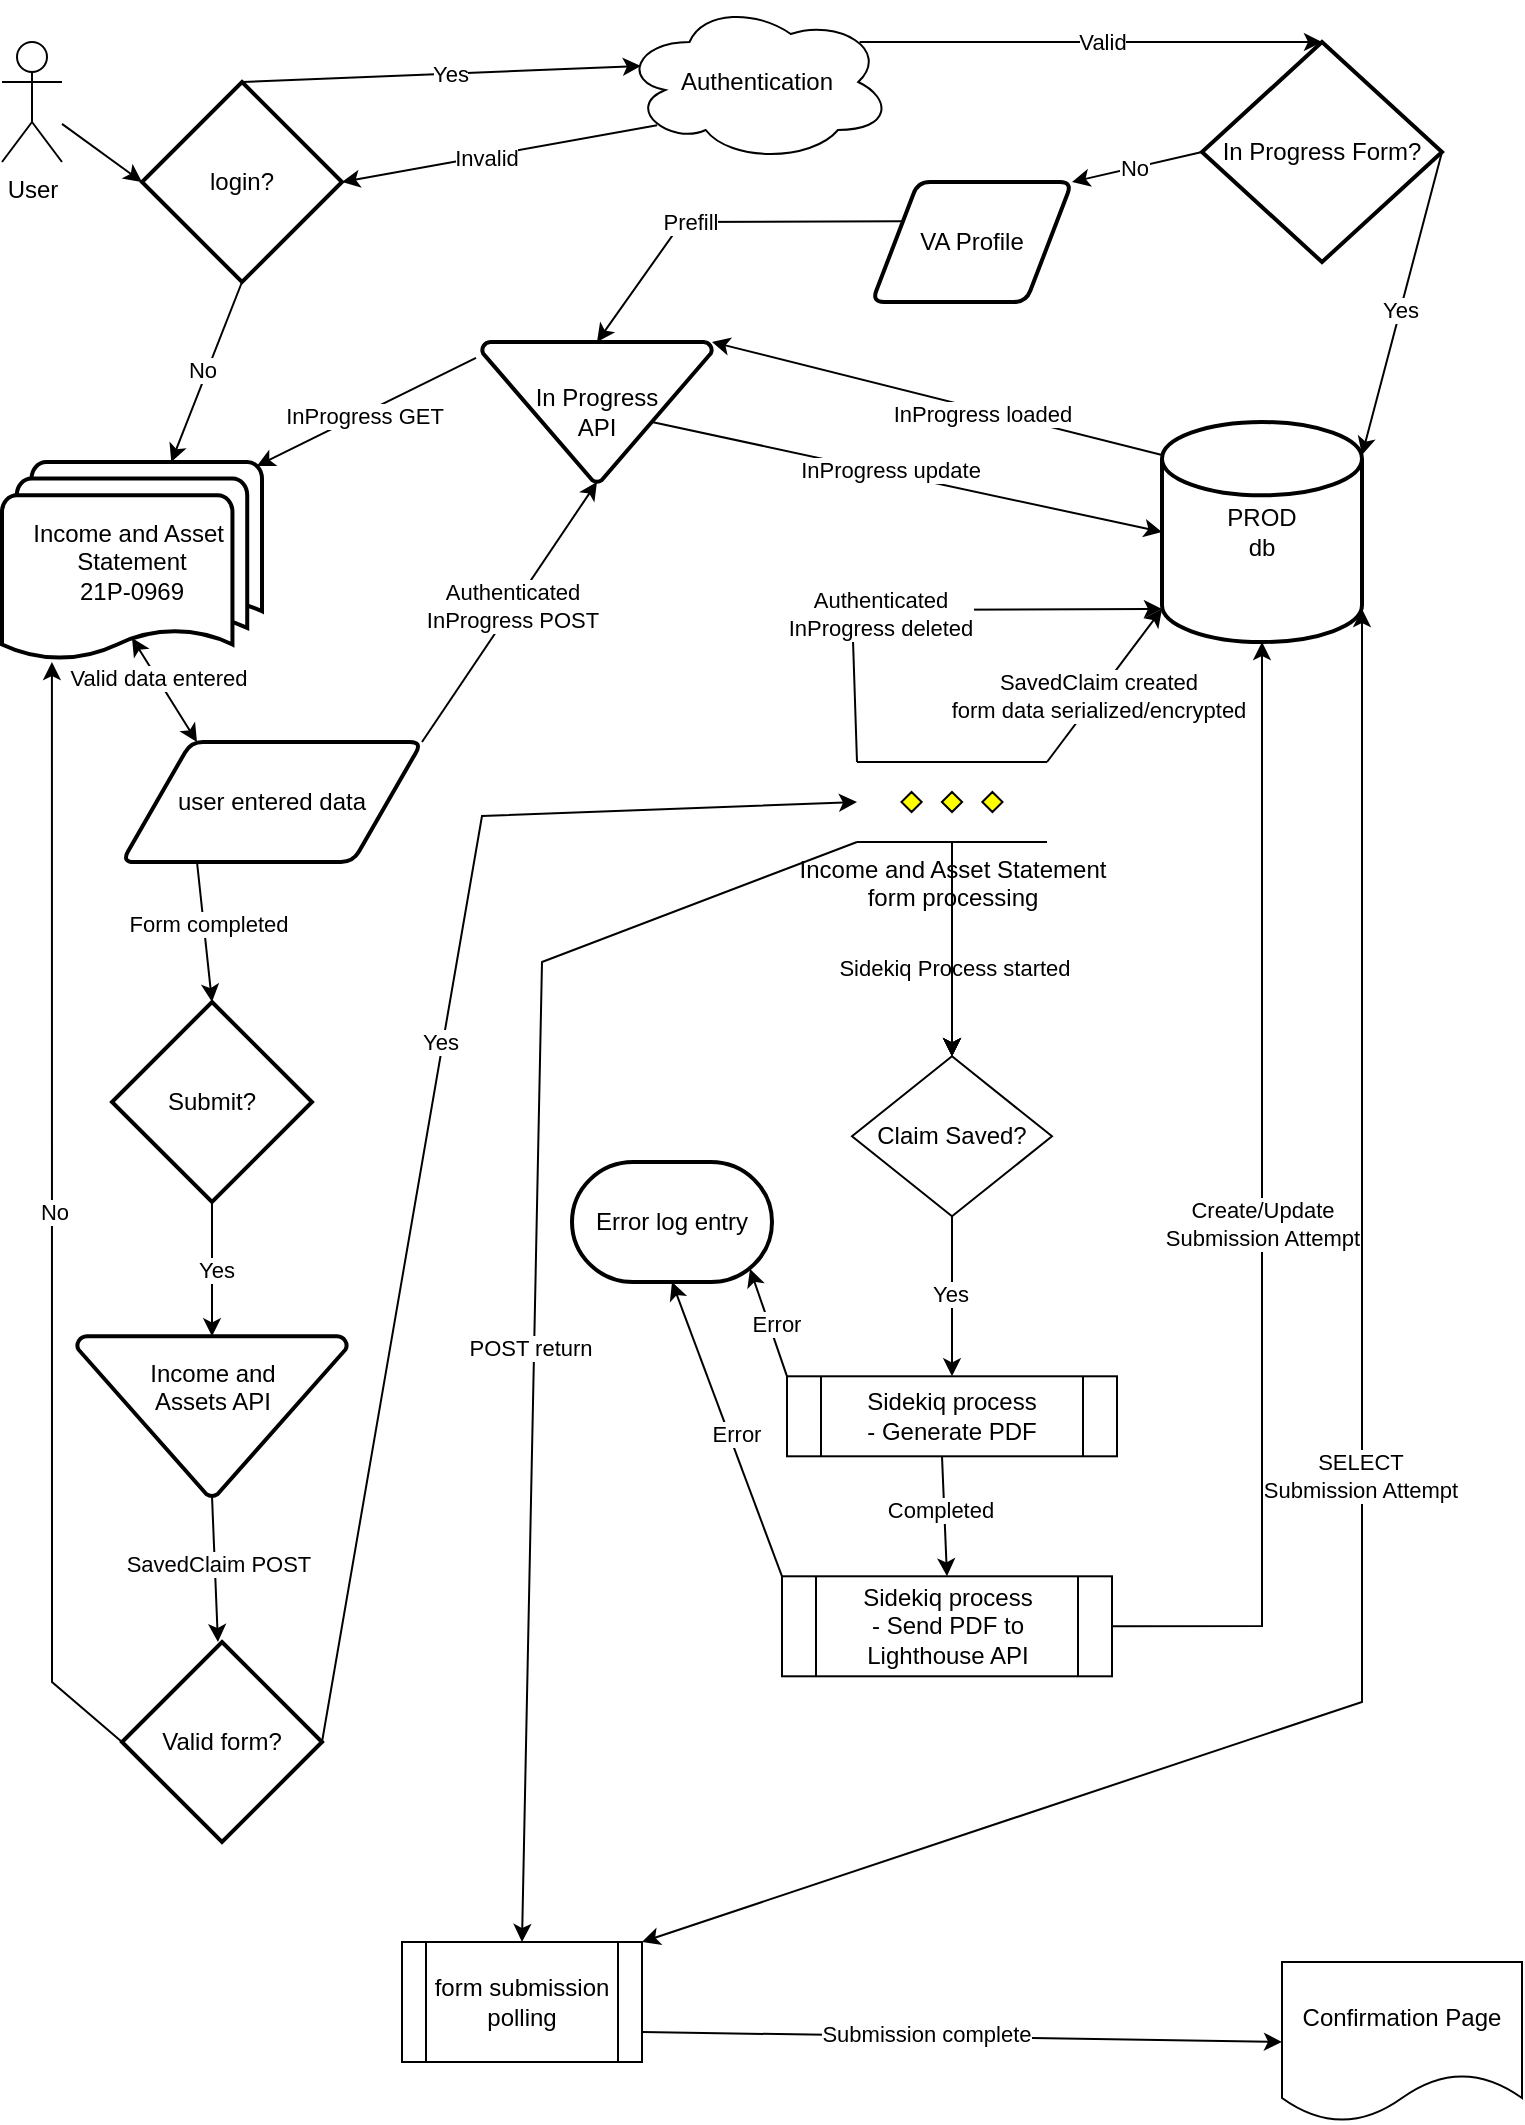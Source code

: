 <mxfile version="28.0.9">
  <diagram name="Page-1" id="PSw8_VhyB8MSAEIHlrKl">
    <mxGraphModel dx="1058" dy="1377" grid="1" gridSize="10" guides="1" tooltips="1" connect="1" arrows="1" fold="1" page="1" pageScale="1" pageWidth="850" pageHeight="1100" math="0" shadow="0">
      <root>
        <mxCell id="0" />
        <mxCell id="1" parent="0" />
        <mxCell id="0MJrxG6zpo3ziBz7e6kD-1" value="User" style="shape=umlActor;verticalLabelPosition=bottom;verticalAlign=top;html=1;outlineConnect=0;" parent="1" vertex="1">
          <mxGeometry x="40" y="30" width="30" height="60" as="geometry" />
        </mxCell>
        <mxCell id="0MJrxG6zpo3ziBz7e6kD-3" value="Income and Asset&amp;nbsp; Statement&lt;div&gt;21P-0969&lt;/div&gt;" style="strokeWidth=2;html=1;shape=mxgraph.flowchart.multi-document;whiteSpace=wrap;align=center;" parent="1" vertex="1">
          <mxGeometry x="40" y="240" width="130" height="100" as="geometry" />
        </mxCell>
        <mxCell id="0MJrxG6zpo3ziBz7e6kD-4" value="user entered data" style="shape=parallelogram;html=1;strokeWidth=2;perimeter=parallelogramPerimeter;whiteSpace=wrap;rounded=1;arcSize=12;size=0.23;" parent="1" vertex="1">
          <mxGeometry x="100" y="380" width="150" height="60" as="geometry" />
        </mxCell>
        <mxCell id="0MJrxG6zpo3ziBz7e6kD-5" value="PROD&lt;br&gt;db" style="strokeWidth=2;html=1;shape=mxgraph.flowchart.database;whiteSpace=wrap;" parent="1" vertex="1">
          <mxGeometry x="620" y="220" width="100" height="110" as="geometry" />
        </mxCell>
        <mxCell id="0MJrxG6zpo3ziBz7e6kD-7" value="VA Profile" style="shape=parallelogram;html=1;strokeWidth=2;perimeter=parallelogramPerimeter;whiteSpace=wrap;rounded=1;arcSize=12;size=0.23;" parent="1" vertex="1">
          <mxGeometry x="475" y="100" width="100" height="60" as="geometry" />
        </mxCell>
        <mxCell id="0MJrxG6zpo3ziBz7e6kD-8" value="login?" style="strokeWidth=2;html=1;shape=mxgraph.flowchart.decision;whiteSpace=wrap;" parent="1" vertex="1">
          <mxGeometry x="110" y="50" width="100" height="100" as="geometry" />
        </mxCell>
        <mxCell id="0MJrxG6zpo3ziBz7e6kD-10" value="Authentication" style="ellipse;shape=cloud;whiteSpace=wrap;html=1;" parent="1" vertex="1">
          <mxGeometry x="350" y="10" width="135" height="80" as="geometry" />
        </mxCell>
        <mxCell id="0MJrxG6zpo3ziBz7e6kD-11" value="" style="endArrow=classic;html=1;rounded=0;exitX=0.5;exitY=0;exitDx=0;exitDy=0;exitPerimeter=0;entryX=0.07;entryY=0.4;entryDx=0;entryDy=0;entryPerimeter=0;" parent="1" source="0MJrxG6zpo3ziBz7e6kD-8" target="0MJrxG6zpo3ziBz7e6kD-10" edge="1">
          <mxGeometry width="50" height="50" relative="1" as="geometry">
            <mxPoint x="400" y="340" as="sourcePoint" />
            <mxPoint x="450" y="290" as="targetPoint" />
          </mxGeometry>
        </mxCell>
        <mxCell id="0MJrxG6zpo3ziBz7e6kD-13" value="Yes" style="edgeLabel;html=1;align=center;verticalAlign=middle;resizable=0;points=[];" parent="0MJrxG6zpo3ziBz7e6kD-11" vertex="1" connectable="0">
          <mxGeometry x="0.042" relative="1" as="geometry">
            <mxPoint as="offset" />
          </mxGeometry>
        </mxCell>
        <mxCell id="0MJrxG6zpo3ziBz7e6kD-12" value="In Progress Form?" style="strokeWidth=2;html=1;shape=mxgraph.flowchart.decision;whiteSpace=wrap;" parent="1" vertex="1">
          <mxGeometry x="640" y="30" width="120" height="110" as="geometry" />
        </mxCell>
        <mxCell id="0MJrxG6zpo3ziBz7e6kD-14" value="" style="endArrow=classic;html=1;rounded=0;exitX=0.88;exitY=0.25;exitDx=0;exitDy=0;exitPerimeter=0;entryX=0.5;entryY=0;entryDx=0;entryDy=0;entryPerimeter=0;" parent="1" source="0MJrxG6zpo3ziBz7e6kD-10" target="0MJrxG6zpo3ziBz7e6kD-12" edge="1">
          <mxGeometry width="50" height="50" relative="1" as="geometry">
            <mxPoint x="480" y="40" as="sourcePoint" />
            <mxPoint x="670" y="40" as="targetPoint" />
          </mxGeometry>
        </mxCell>
        <mxCell id="0MJrxG6zpo3ziBz7e6kD-15" value="Valid" style="edgeLabel;html=1;align=center;verticalAlign=middle;resizable=0;points=[];" parent="0MJrxG6zpo3ziBz7e6kD-14" vertex="1" connectable="0">
          <mxGeometry x="0.042" relative="1" as="geometry">
            <mxPoint as="offset" />
          </mxGeometry>
        </mxCell>
        <mxCell id="0MJrxG6zpo3ziBz7e6kD-16" value="" style="endArrow=classic;html=1;rounded=0;exitX=1;exitY=0.5;exitDx=0;exitDy=0;exitPerimeter=0;entryX=1;entryY=0.15;entryDx=0;entryDy=0;entryPerimeter=0;" parent="1" source="0MJrxG6zpo3ziBz7e6kD-12" target="0MJrxG6zpo3ziBz7e6kD-5" edge="1">
          <mxGeometry width="50" height="50" relative="1" as="geometry">
            <mxPoint x="560" y="180" as="sourcePoint" />
            <mxPoint x="750" y="180" as="targetPoint" />
          </mxGeometry>
        </mxCell>
        <mxCell id="0MJrxG6zpo3ziBz7e6kD-17" value="Yes" style="edgeLabel;html=1;align=center;verticalAlign=middle;resizable=0;points=[];" parent="0MJrxG6zpo3ziBz7e6kD-16" vertex="1" connectable="0">
          <mxGeometry x="0.042" relative="1" as="geometry">
            <mxPoint as="offset" />
          </mxGeometry>
        </mxCell>
        <mxCell id="0MJrxG6zpo3ziBz7e6kD-18" value="" style="endArrow=classic;html=1;rounded=0;exitX=0;exitY=0.5;exitDx=0;exitDy=0;exitPerimeter=0;entryX=1;entryY=0;entryDx=0;entryDy=0;" parent="1" source="0MJrxG6zpo3ziBz7e6kD-12" target="0MJrxG6zpo3ziBz7e6kD-7" edge="1">
          <mxGeometry width="50" height="50" relative="1" as="geometry">
            <mxPoint x="490" y="50" as="sourcePoint" />
            <mxPoint x="680" y="50" as="targetPoint" />
          </mxGeometry>
        </mxCell>
        <mxCell id="0MJrxG6zpo3ziBz7e6kD-19" value="No" style="edgeLabel;html=1;align=center;verticalAlign=middle;resizable=0;points=[];" parent="0MJrxG6zpo3ziBz7e6kD-18" vertex="1" connectable="0">
          <mxGeometry x="0.042" relative="1" as="geometry">
            <mxPoint as="offset" />
          </mxGeometry>
        </mxCell>
        <mxCell id="0MJrxG6zpo3ziBz7e6kD-20" value="" style="endArrow=classic;html=1;rounded=0;exitX=0;exitY=0.25;exitDx=0;exitDy=0;entryX=0.5;entryY=0;entryDx=0;entryDy=0;entryPerimeter=0;" parent="1" source="0MJrxG6zpo3ziBz7e6kD-7" target="0MJrxG6zpo3ziBz7e6kD-24" edge="1">
          <mxGeometry width="50" height="50" relative="1" as="geometry">
            <mxPoint x="400" y="340" as="sourcePoint" />
            <mxPoint x="420" y="200" as="targetPoint" />
            <Array as="points">
              <mxPoint x="380" y="120" />
            </Array>
          </mxGeometry>
        </mxCell>
        <mxCell id="0MJrxG6zpo3ziBz7e6kD-21" value="Prefill" style="edgeLabel;html=1;align=center;verticalAlign=middle;resizable=0;points=[];" parent="0MJrxG6zpo3ziBz7e6kD-20" vertex="1" connectable="0">
          <mxGeometry x="0.158" relative="1" as="geometry">
            <mxPoint as="offset" />
          </mxGeometry>
        </mxCell>
        <mxCell id="0MJrxG6zpo3ziBz7e6kD-22" value="" style="endArrow=classic;html=1;rounded=0;exitX=0.5;exitY=1;exitDx=0;exitDy=0;exitPerimeter=0;" parent="1" source="0MJrxG6zpo3ziBz7e6kD-8" target="0MJrxG6zpo3ziBz7e6kD-3" edge="1">
          <mxGeometry width="50" height="50" relative="1" as="geometry">
            <mxPoint x="400" y="340" as="sourcePoint" />
            <mxPoint x="450" y="290" as="targetPoint" />
          </mxGeometry>
        </mxCell>
        <mxCell id="0MJrxG6zpo3ziBz7e6kD-23" value="No" style="edgeLabel;html=1;align=center;verticalAlign=middle;resizable=0;points=[];" parent="0MJrxG6zpo3ziBz7e6kD-22" vertex="1" connectable="0">
          <mxGeometry x="-0.009" y="-3" relative="1" as="geometry">
            <mxPoint as="offset" />
          </mxGeometry>
        </mxCell>
        <mxCell id="0MJrxG6zpo3ziBz7e6kD-24" value="In Progress&lt;br&gt;API" style="strokeWidth=2;html=1;shape=mxgraph.flowchart.merge_or_storage;whiteSpace=wrap;" parent="1" vertex="1">
          <mxGeometry x="280" y="180" width="115" height="70" as="geometry" />
        </mxCell>
        <mxCell id="0MJrxG6zpo3ziBz7e6kD-31" value="" style="endArrow=classic;html=1;rounded=0;exitX=0;exitY=0.15;exitDx=0;exitDy=0;exitPerimeter=0;entryX=1;entryY=0;entryDx=0;entryDy=0;entryPerimeter=0;" parent="1" source="0MJrxG6zpo3ziBz7e6kD-5" target="0MJrxG6zpo3ziBz7e6kD-24" edge="1">
          <mxGeometry width="50" height="50" relative="1" as="geometry">
            <mxPoint x="400" y="370" as="sourcePoint" />
            <mxPoint x="400" y="190" as="targetPoint" />
          </mxGeometry>
        </mxCell>
        <mxCell id="0MJrxG6zpo3ziBz7e6kD-32" value="InProgress loaded" style="edgeLabel;html=1;align=center;verticalAlign=middle;resizable=0;points=[];" parent="0MJrxG6zpo3ziBz7e6kD-31" vertex="1" connectable="0">
          <mxGeometry x="-0.198" y="2" relative="1" as="geometry">
            <mxPoint as="offset" />
          </mxGeometry>
        </mxCell>
        <mxCell id="0MJrxG6zpo3ziBz7e6kD-35" value="" style="endArrow=classic;html=1;rounded=0;exitX=-0.026;exitY=0.114;exitDx=0;exitDy=0;exitPerimeter=0;entryX=0.98;entryY=0.02;entryDx=0;entryDy=0;entryPerimeter=0;" parent="1" source="0MJrxG6zpo3ziBz7e6kD-24" target="0MJrxG6zpo3ziBz7e6kD-3" edge="1">
          <mxGeometry width="50" height="50" relative="1" as="geometry">
            <mxPoint x="400" y="440" as="sourcePoint" />
            <mxPoint x="450" y="390" as="targetPoint" />
          </mxGeometry>
        </mxCell>
        <mxCell id="0MJrxG6zpo3ziBz7e6kD-36" value="InProgress GET" style="edgeLabel;html=1;align=center;verticalAlign=middle;resizable=0;points=[];" parent="0MJrxG6zpo3ziBz7e6kD-35" vertex="1" connectable="0">
          <mxGeometry x="0.034" y="1" relative="1" as="geometry">
            <mxPoint as="offset" />
          </mxGeometry>
        </mxCell>
        <mxCell id="0MJrxG6zpo3ziBz7e6kD-37" value="" style="endArrow=classic;html=1;rounded=0;exitX=1;exitY=0;exitDx=0;exitDy=0;entryX=0.5;entryY=1;entryDx=0;entryDy=0;entryPerimeter=0;" parent="1" source="0MJrxG6zpo3ziBz7e6kD-4" target="0MJrxG6zpo3ziBz7e6kD-24" edge="1">
          <mxGeometry width="50" height="50" relative="1" as="geometry">
            <mxPoint x="297" y="253" as="sourcePoint" />
            <mxPoint x="350" y="430" as="targetPoint" />
          </mxGeometry>
        </mxCell>
        <mxCell id="0MJrxG6zpo3ziBz7e6kD-38" value="Authenticated&lt;br&gt;InProgress POST" style="edgeLabel;html=1;align=center;verticalAlign=middle;resizable=0;points=[];" parent="0MJrxG6zpo3ziBz7e6kD-37" vertex="1" connectable="0">
          <mxGeometry x="0.034" y="1" relative="1" as="geometry">
            <mxPoint as="offset" />
          </mxGeometry>
        </mxCell>
        <mxCell id="0MJrxG6zpo3ziBz7e6kD-39" value="" style="endArrow=classic;startArrow=classic;html=1;rounded=0;entryX=0.5;entryY=0.88;entryDx=0;entryDy=0;entryPerimeter=0;exitX=0.25;exitY=0;exitDx=0;exitDy=0;" parent="1" source="0MJrxG6zpo3ziBz7e6kD-4" target="0MJrxG6zpo3ziBz7e6kD-3" edge="1">
          <mxGeometry width="50" height="50" relative="1" as="geometry">
            <mxPoint x="400" y="430" as="sourcePoint" />
            <mxPoint x="450" y="380" as="targetPoint" />
          </mxGeometry>
        </mxCell>
        <mxCell id="0MJrxG6zpo3ziBz7e6kD-63" value="Valid data entered" style="edgeLabel;html=1;align=center;verticalAlign=middle;resizable=0;points=[];" parent="0MJrxG6zpo3ziBz7e6kD-39" vertex="1" connectable="0">
          <mxGeometry x="0.239" relative="1" as="geometry">
            <mxPoint as="offset" />
          </mxGeometry>
        </mxCell>
        <mxCell id="0MJrxG6zpo3ziBz7e6kD-40" value="Submit?" style="strokeWidth=2;html=1;shape=mxgraph.flowchart.decision;whiteSpace=wrap;" parent="1" vertex="1">
          <mxGeometry x="95" y="510" width="100" height="100" as="geometry" />
        </mxCell>
        <mxCell id="0MJrxG6zpo3ziBz7e6kD-41" value="" style="endArrow=classic;html=1;rounded=0;exitX=0.739;exitY=0.571;exitDx=0;exitDy=0;exitPerimeter=0;entryX=0;entryY=0.5;entryDx=0;entryDy=0;entryPerimeter=0;" parent="1" source="0MJrxG6zpo3ziBz7e6kD-24" target="0MJrxG6zpo3ziBz7e6kD-5" edge="1">
          <mxGeometry width="50" height="50" relative="1" as="geometry">
            <mxPoint x="400" y="360" as="sourcePoint" />
            <mxPoint x="450" y="310" as="targetPoint" />
          </mxGeometry>
        </mxCell>
        <mxCell id="0MJrxG6zpo3ziBz7e6kD-42" value="InProgress update" style="edgeLabel;html=1;align=center;verticalAlign=middle;resizable=0;points=[];" parent="0MJrxG6zpo3ziBz7e6kD-41" vertex="1" connectable="0">
          <mxGeometry x="-0.068" y="2" relative="1" as="geometry">
            <mxPoint as="offset" />
          </mxGeometry>
        </mxCell>
        <mxCell id="0MJrxG6zpo3ziBz7e6kD-43" value="" style="endArrow=classic;html=1;rounded=0;exitX=0.25;exitY=1;exitDx=0;exitDy=0;entryX=0.5;entryY=0;entryDx=0;entryDy=0;entryPerimeter=0;" parent="1" source="0MJrxG6zpo3ziBz7e6kD-4" target="0MJrxG6zpo3ziBz7e6kD-40" edge="1">
          <mxGeometry width="50" height="50" relative="1" as="geometry">
            <mxPoint x="400" y="630" as="sourcePoint" />
            <mxPoint x="450" y="580" as="targetPoint" />
          </mxGeometry>
        </mxCell>
        <mxCell id="0MJrxG6zpo3ziBz7e6kD-64" value="Form completed" style="edgeLabel;html=1;align=center;verticalAlign=middle;resizable=0;points=[];" parent="0MJrxG6zpo3ziBz7e6kD-43" vertex="1" connectable="0">
          <mxGeometry x="-0.124" y="2" relative="1" as="geometry">
            <mxPoint as="offset" />
          </mxGeometry>
        </mxCell>
        <mxCell id="0MJrxG6zpo3ziBz7e6kD-44" value="" style="endArrow=classic;html=1;rounded=0;exitX=0.5;exitY=1;exitDx=0;exitDy=0;exitPerimeter=0;entryX=0.5;entryY=0;entryDx=0;entryDy=0;entryPerimeter=0;" parent="1" source="0MJrxG6zpo3ziBz7e6kD-40" target="0MJrxG6zpo3ziBz7e6kD-46" edge="1">
          <mxGeometry width="50" height="50" relative="1" as="geometry">
            <mxPoint x="400" y="500" as="sourcePoint" />
            <mxPoint x="330" y="560" as="targetPoint" />
          </mxGeometry>
        </mxCell>
        <mxCell id="0MJrxG6zpo3ziBz7e6kD-45" value="Yes" style="edgeLabel;html=1;align=center;verticalAlign=middle;resizable=0;points=[];" parent="0MJrxG6zpo3ziBz7e6kD-44" vertex="1" connectable="0">
          <mxGeometry x="0.004" y="2" relative="1" as="geometry">
            <mxPoint as="offset" />
          </mxGeometry>
        </mxCell>
        <mxCell id="0MJrxG6zpo3ziBz7e6kD-46" value="Income and&lt;div&gt;Assets API&lt;div&gt;&lt;br&gt;&lt;/div&gt;&lt;/div&gt;&lt;div&gt;&lt;br&gt;&lt;/div&gt;" style="strokeWidth=2;html=1;shape=mxgraph.flowchart.merge_or_storage;whiteSpace=wrap;" parent="1" vertex="1">
          <mxGeometry x="77.5" y="677.15" width="135" height="80" as="geometry" />
        </mxCell>
        <mxCell id="0MJrxG6zpo3ziBz7e6kD-47" value="" style="endArrow=classic;html=1;rounded=0;entryX=0;entryY=0.85;entryDx=0;entryDy=0;entryPerimeter=0;exitX=1;exitY=0;exitDx=0;exitDy=0;exitPerimeter=0;" parent="1" source="0MJrxG6zpo3ziBz7e6kD-59" target="0MJrxG6zpo3ziBz7e6kD-5" edge="1">
          <mxGeometry width="50" height="50" relative="1" as="geometry">
            <mxPoint x="690" y="510" as="sourcePoint" />
            <mxPoint x="450" y="380" as="targetPoint" />
          </mxGeometry>
        </mxCell>
        <mxCell id="0MJrxG6zpo3ziBz7e6kD-48" value="SavedClaim created&lt;br&gt;form data serialized/encrypted" style="edgeLabel;html=1;align=center;verticalAlign=middle;resizable=0;points=[];" parent="0MJrxG6zpo3ziBz7e6kD-47" vertex="1" connectable="0">
          <mxGeometry x="-0.133" relative="1" as="geometry">
            <mxPoint as="offset" />
          </mxGeometry>
        </mxCell>
        <mxCell id="0MJrxG6zpo3ziBz7e6kD-49" value="" style="endArrow=classic;html=1;rounded=0;exitX=0.5;exitY=1;exitDx=0;exitDy=0;exitPerimeter=0;entryX=0.5;entryY=0;entryDx=0;entryDy=0;" parent="1" source="0MJrxG6zpo3ziBz7e6kD-59" target="0MJrxG6zpo3ziBz7e6kD-67" edge="1">
          <mxGeometry width="50" height="50" relative="1" as="geometry">
            <mxPoint x="770" y="827.15" as="sourcePoint" />
            <mxPoint x="870" y="737.15" as="targetPoint" />
          </mxGeometry>
        </mxCell>
        <mxCell id="0MJrxG6zpo3ziBz7e6kD-50" value="Sidekiq Process started" style="edgeLabel;html=1;align=center;verticalAlign=middle;resizable=0;points=[];" parent="0MJrxG6zpo3ziBz7e6kD-49" vertex="1" connectable="0">
          <mxGeometry x="0.199" y="1" relative="1" as="geometry">
            <mxPoint y="-1" as="offset" />
          </mxGeometry>
        </mxCell>
        <mxCell id="0MJrxG6zpo3ziBz7e6kD-52" value="Valid form?" style="strokeWidth=2;html=1;shape=mxgraph.flowchart.decision;whiteSpace=wrap;" parent="1" vertex="1">
          <mxGeometry x="100" y="830" width="100" height="100" as="geometry" />
        </mxCell>
        <mxCell id="0MJrxG6zpo3ziBz7e6kD-53" value="" style="endArrow=classic;html=1;rounded=0;exitX=0.5;exitY=1;exitDx=0;exitDy=0;exitPerimeter=0;" parent="1" source="0MJrxG6zpo3ziBz7e6kD-46" target="0MJrxG6zpo3ziBz7e6kD-52" edge="1">
          <mxGeometry width="50" height="50" relative="1" as="geometry">
            <mxPoint x="400" y="530" as="sourcePoint" />
            <mxPoint x="450" y="480" as="targetPoint" />
            <Array as="points" />
          </mxGeometry>
        </mxCell>
        <mxCell id="0MJrxG6zpo3ziBz7e6kD-62" value="SavedClaim POST" style="edgeLabel;html=1;align=center;verticalAlign=middle;resizable=0;points=[];" parent="0MJrxG6zpo3ziBz7e6kD-53" vertex="1" connectable="0">
          <mxGeometry x="-0.068" relative="1" as="geometry">
            <mxPoint x="1" as="offset" />
          </mxGeometry>
        </mxCell>
        <mxCell id="0MJrxG6zpo3ziBz7e6kD-54" value="" style="endArrow=classic;html=1;rounded=0;exitX=1;exitY=0.5;exitDx=0;exitDy=0;exitPerimeter=0;entryX=0;entryY=0.5;entryDx=0;entryDy=0;entryPerimeter=0;" parent="1" source="0MJrxG6zpo3ziBz7e6kD-52" target="0MJrxG6zpo3ziBz7e6kD-59" edge="1">
          <mxGeometry width="50" height="50" relative="1" as="geometry">
            <mxPoint x="400" y="530" as="sourcePoint" />
            <mxPoint x="310" y="480" as="targetPoint" />
            <Array as="points">
              <mxPoint x="280" y="417" />
            </Array>
          </mxGeometry>
        </mxCell>
        <mxCell id="0MJrxG6zpo3ziBz7e6kD-55" value="Yes" style="edgeLabel;html=1;align=center;verticalAlign=middle;resizable=0;points=[];" parent="0MJrxG6zpo3ziBz7e6kD-54" vertex="1" connectable="0">
          <mxGeometry x="0.08" y="2" relative="1" as="geometry">
            <mxPoint as="offset" />
          </mxGeometry>
        </mxCell>
        <mxCell id="0MJrxG6zpo3ziBz7e6kD-57" value="" style="endArrow=classic;html=1;rounded=0;entryX=0.192;entryY=1;entryDx=0;entryDy=0;entryPerimeter=0;exitX=0;exitY=0.5;exitDx=0;exitDy=0;exitPerimeter=0;" parent="1" source="0MJrxG6zpo3ziBz7e6kD-52" target="0MJrxG6zpo3ziBz7e6kD-3" edge="1">
          <mxGeometry width="50" height="50" relative="1" as="geometry">
            <mxPoint x="100" y="840" as="sourcePoint" />
            <mxPoint x="220" y="440" as="targetPoint" />
            <Array as="points">
              <mxPoint x="65" y="850" />
            </Array>
          </mxGeometry>
        </mxCell>
        <mxCell id="0MJrxG6zpo3ziBz7e6kD-58" value="No" style="edgeLabel;html=1;align=center;verticalAlign=middle;resizable=0;points=[];" parent="0MJrxG6zpo3ziBz7e6kD-57" vertex="1" connectable="0">
          <mxGeometry x="0.01" y="-1" relative="1" as="geometry">
            <mxPoint as="offset" />
          </mxGeometry>
        </mxCell>
        <mxCell id="1pgXUVBiMqy_kDtsZJb1-1" value="" style="edgeStyle=orthogonalEdgeStyle;rounded=0;orthogonalLoop=1;jettySize=auto;html=1;" edge="1" parent="1" source="0MJrxG6zpo3ziBz7e6kD-59" target="0MJrxG6zpo3ziBz7e6kD-67">
          <mxGeometry relative="1" as="geometry" />
        </mxCell>
        <mxCell id="1pgXUVBiMqy_kDtsZJb1-2" value="" style="edgeStyle=orthogonalEdgeStyle;rounded=0;orthogonalLoop=1;jettySize=auto;html=1;" edge="1" parent="1" source="0MJrxG6zpo3ziBz7e6kD-59" target="0MJrxG6zpo3ziBz7e6kD-67">
          <mxGeometry relative="1" as="geometry" />
        </mxCell>
        <mxCell id="1pgXUVBiMqy_kDtsZJb1-3" value="" style="edgeStyle=orthogonalEdgeStyle;rounded=0;orthogonalLoop=1;jettySize=auto;html=1;" edge="1" parent="1" source="0MJrxG6zpo3ziBz7e6kD-59" target="0MJrxG6zpo3ziBz7e6kD-67">
          <mxGeometry relative="1" as="geometry" />
        </mxCell>
        <mxCell id="0MJrxG6zpo3ziBz7e6kD-59" value="Income and Asset Statement&lt;div&gt;form processing&lt;/div&gt;" style="verticalLabelPosition=bottom;verticalAlign=top;html=1;shape=mxgraph.flowchart.parallel_mode;pointerEvents=1" parent="1" vertex="1">
          <mxGeometry x="467.5" y="390" width="95" height="40" as="geometry" />
        </mxCell>
        <mxCell id="0MJrxG6zpo3ziBz7e6kD-61" value="Confirmation Page" style="shape=document;whiteSpace=wrap;html=1;boundedLbl=1;" parent="1" vertex="1">
          <mxGeometry x="680" y="990" width="120" height="80" as="geometry" />
        </mxCell>
        <mxCell id="0MJrxG6zpo3ziBz7e6kD-65" value="" style="endArrow=classic;html=1;rounded=0;entryX=0;entryY=0.5;entryDx=0;entryDy=0;entryPerimeter=0;" parent="1" source="0MJrxG6zpo3ziBz7e6kD-1" target="0MJrxG6zpo3ziBz7e6kD-8" edge="1">
          <mxGeometry width="50" height="50" relative="1" as="geometry">
            <mxPoint x="400" y="320" as="sourcePoint" />
            <mxPoint x="450" y="270" as="targetPoint" />
          </mxGeometry>
        </mxCell>
        <mxCell id="0MJrxG6zpo3ziBz7e6kD-67" value="Claim Saved?" style="rhombus;whiteSpace=wrap;html=1;" parent="1" vertex="1">
          <mxGeometry x="465" y="537.15" width="100" height="80" as="geometry" />
        </mxCell>
        <mxCell id="0MJrxG6zpo3ziBz7e6kD-69" value="Sidekiq process&lt;br&gt;- Generate PDF" style="shape=process;whiteSpace=wrap;html=1;backgroundOutline=1;" parent="1" vertex="1">
          <mxGeometry x="432.5" y="697.15" width="165" height="40" as="geometry" />
        </mxCell>
        <mxCell id="0MJrxG6zpo3ziBz7e6kD-71" value="" style="endArrow=classic;html=1;rounded=0;exitX=0.5;exitY=1;exitDx=0;exitDy=0;entryX=0.5;entryY=0;entryDx=0;entryDy=0;" parent="1" source="0MJrxG6zpo3ziBz7e6kD-67" target="0MJrxG6zpo3ziBz7e6kD-69" edge="1">
          <mxGeometry width="50" height="50" relative="1" as="geometry">
            <mxPoint x="510" y="757.15" as="sourcePoint" />
            <mxPoint x="560" y="707.15" as="targetPoint" />
          </mxGeometry>
        </mxCell>
        <mxCell id="0MJrxG6zpo3ziBz7e6kD-72" value="Yes" style="edgeLabel;html=1;align=center;verticalAlign=middle;resizable=0;points=[];" parent="0MJrxG6zpo3ziBz7e6kD-71" vertex="1" connectable="0">
          <mxGeometry x="-0.02" y="-1" relative="1" as="geometry">
            <mxPoint as="offset" />
          </mxGeometry>
        </mxCell>
        <mxCell id="0MJrxG6zpo3ziBz7e6kD-73" value="" style="endArrow=classic;html=1;rounded=0;entryX=0;entryY=0.85;entryDx=0;entryDy=0;entryPerimeter=0;exitX=0;exitY=0;exitDx=0;exitDy=0;exitPerimeter=0;" parent="1" source="0MJrxG6zpo3ziBz7e6kD-59" target="0MJrxG6zpo3ziBz7e6kD-5" edge="1">
          <mxGeometry width="50" height="50" relative="1" as="geometry">
            <mxPoint x="310" y="380" as="sourcePoint" />
            <mxPoint x="505" y="381.429" as="targetPoint" />
            <Array as="points">
              <mxPoint x="465" y="314" />
            </Array>
          </mxGeometry>
        </mxCell>
        <mxCell id="0MJrxG6zpo3ziBz7e6kD-79" value="&lt;div&gt;&lt;br&gt;&lt;/div&gt;" style="edgeLabel;html=1;align=center;verticalAlign=middle;resizable=0;points=[];" parent="0MJrxG6zpo3ziBz7e6kD-73" vertex="1" connectable="0">
          <mxGeometry x="0.18" y="1" relative="1" as="geometry">
            <mxPoint x="110" y="67" as="offset" />
          </mxGeometry>
        </mxCell>
        <mxCell id="0MJrxG6zpo3ziBz7e6kD-96" value="Authenticated&lt;br&gt;InProgress deleted" style="edgeLabel;html=1;align=center;verticalAlign=middle;resizable=0;points=[];" parent="0MJrxG6zpo3ziBz7e6kD-73" vertex="1" connectable="0">
          <mxGeometry x="-0.226" y="-2" relative="1" as="geometry">
            <mxPoint as="offset" />
          </mxGeometry>
        </mxCell>
        <mxCell id="0MJrxG6zpo3ziBz7e6kD-74" value="" style="endArrow=classic;html=1;rounded=0;entryX=1;entryY=0.5;entryDx=0;entryDy=0;entryPerimeter=0;exitX=0.13;exitY=0.77;exitDx=0;exitDy=0;exitPerimeter=0;" parent="1" source="0MJrxG6zpo3ziBz7e6kD-10" target="0MJrxG6zpo3ziBz7e6kD-8" edge="1">
          <mxGeometry width="50" height="50" relative="1" as="geometry">
            <mxPoint x="400" y="100" as="sourcePoint" />
            <mxPoint x="450" y="50" as="targetPoint" />
          </mxGeometry>
        </mxCell>
        <mxCell id="0MJrxG6zpo3ziBz7e6kD-75" value="Invalid" style="edgeLabel;html=1;align=center;verticalAlign=middle;resizable=0;points=[];" parent="0MJrxG6zpo3ziBz7e6kD-74" vertex="1" connectable="0">
          <mxGeometry x="0.088" y="1" relative="1" as="geometry">
            <mxPoint as="offset" />
          </mxGeometry>
        </mxCell>
        <mxCell id="0MJrxG6zpo3ziBz7e6kD-83" value="Error log entry" style="strokeWidth=2;html=1;shape=mxgraph.flowchart.terminator;whiteSpace=wrap;" parent="1" vertex="1">
          <mxGeometry x="325" y="590" width="100" height="60" as="geometry" />
        </mxCell>
        <mxCell id="0MJrxG6zpo3ziBz7e6kD-84" value="" style="endArrow=classic;html=1;rounded=0;entryX=0.89;entryY=0.89;entryDx=0;entryDy=0;entryPerimeter=0;exitX=0;exitY=0;exitDx=0;exitDy=0;" parent="1" source="0MJrxG6zpo3ziBz7e6kD-69" target="0MJrxG6zpo3ziBz7e6kD-83" edge="1">
          <mxGeometry width="50" height="50" relative="1" as="geometry">
            <mxPoint x="510" y="687.15" as="sourcePoint" />
            <mxPoint x="660" y="687.15" as="targetPoint" />
          </mxGeometry>
        </mxCell>
        <mxCell id="0MJrxG6zpo3ziBz7e6kD-85" value="Error" style="edgeLabel;html=1;align=center;verticalAlign=middle;resizable=0;points=[];" parent="0MJrxG6zpo3ziBz7e6kD-84" vertex="1" connectable="0">
          <mxGeometry x="-0.044" y="-3" relative="1" as="geometry">
            <mxPoint as="offset" />
          </mxGeometry>
        </mxCell>
        <mxCell id="0MJrxG6zpo3ziBz7e6kD-86" value="" style="endArrow=classic;html=1;rounded=0;entryX=0.5;entryY=0;entryDx=0;entryDy=0;" parent="1" target="0MJrxG6zpo3ziBz7e6kD-88" edge="1">
          <mxGeometry width="50" height="50" relative="1" as="geometry">
            <mxPoint x="510" y="737.15" as="sourcePoint" />
            <mxPoint x="520" y="827.15" as="targetPoint" />
          </mxGeometry>
        </mxCell>
        <mxCell id="0MJrxG6zpo3ziBz7e6kD-87" value="Completed" style="edgeLabel;html=1;align=center;verticalAlign=middle;resizable=0;points=[];" parent="0MJrxG6zpo3ziBz7e6kD-86" vertex="1" connectable="0">
          <mxGeometry x="-0.093" y="-2" relative="1" as="geometry">
            <mxPoint as="offset" />
          </mxGeometry>
        </mxCell>
        <mxCell id="0MJrxG6zpo3ziBz7e6kD-88" value="Sidekiq process&lt;br&gt;- Send PDF to Lighthouse API" style="shape=process;whiteSpace=wrap;html=1;backgroundOutline=1;" parent="1" vertex="1">
          <mxGeometry x="430" y="797.15" width="165" height="50" as="geometry" />
        </mxCell>
        <mxCell id="0MJrxG6zpo3ziBz7e6kD-102" value="" style="endArrow=classic;html=1;rounded=0;entryX=0.5;entryY=1;entryDx=0;entryDy=0;entryPerimeter=0;exitX=1;exitY=0.5;exitDx=0;exitDy=0;" parent="1" source="0MJrxG6zpo3ziBz7e6kD-88" target="0MJrxG6zpo3ziBz7e6kD-5" edge="1">
          <mxGeometry width="50" height="50" relative="1" as="geometry">
            <mxPoint x="645" y="830" as="sourcePoint" />
            <mxPoint x="750" y="340" as="targetPoint" />
            <Array as="points">
              <mxPoint x="670" y="822" />
            </Array>
          </mxGeometry>
        </mxCell>
        <mxCell id="0MJrxG6zpo3ziBz7e6kD-103" value="&lt;div&gt;Create/Update&lt;/div&gt;&lt;div&gt;Submission Attempt&lt;/div&gt;" style="edgeLabel;html=1;align=center;verticalAlign=middle;resizable=0;points=[];" parent="0MJrxG6zpo3ziBz7e6kD-102" vertex="1" connectable="0">
          <mxGeometry x="-0.025" relative="1" as="geometry">
            <mxPoint as="offset" />
          </mxGeometry>
        </mxCell>
        <mxCell id="0MJrxG6zpo3ziBz7e6kD-104" value="" style="endArrow=classic;html=1;rounded=0;entryX=0.5;entryY=1;entryDx=0;entryDy=0;entryPerimeter=0;exitX=0;exitY=0;exitDx=0;exitDy=0;" parent="1" source="0MJrxG6zpo3ziBz7e6kD-88" target="0MJrxG6zpo3ziBz7e6kD-83" edge="1">
          <mxGeometry width="50" height="50" relative="1" as="geometry">
            <mxPoint x="443" y="707" as="sourcePoint" />
            <mxPoint x="424" y="653" as="targetPoint" />
          </mxGeometry>
        </mxCell>
        <mxCell id="0MJrxG6zpo3ziBz7e6kD-105" value="Error" style="edgeLabel;html=1;align=center;verticalAlign=middle;resizable=0;points=[];" parent="0MJrxG6zpo3ziBz7e6kD-104" vertex="1" connectable="0">
          <mxGeometry x="-0.044" y="-3" relative="1" as="geometry">
            <mxPoint as="offset" />
          </mxGeometry>
        </mxCell>
        <mxCell id="0MJrxG6zpo3ziBz7e6kD-107" value="form submission polling" style="shape=process;whiteSpace=wrap;html=1;backgroundOutline=1;" parent="1" vertex="1">
          <mxGeometry x="240" y="980" width="120" height="60" as="geometry" />
        </mxCell>
        <mxCell id="0MJrxG6zpo3ziBz7e6kD-108" value="" style="endArrow=classic;html=1;rounded=0;exitX=0;exitY=1;exitDx=0;exitDy=0;exitPerimeter=0;entryX=0.5;entryY=0;entryDx=0;entryDy=0;" parent="1" source="0MJrxG6zpo3ziBz7e6kD-59" target="0MJrxG6zpo3ziBz7e6kD-107" edge="1">
          <mxGeometry width="50" height="50" relative="1" as="geometry">
            <mxPoint x="400" y="1030" as="sourcePoint" />
            <mxPoint x="150" y="1040" as="targetPoint" />
            <Array as="points">
              <mxPoint x="310" y="490" />
            </Array>
          </mxGeometry>
        </mxCell>
        <mxCell id="0MJrxG6zpo3ziBz7e6kD-110" value="POST return" style="edgeLabel;html=1;align=center;verticalAlign=middle;resizable=0;points=[];" parent="0MJrxG6zpo3ziBz7e6kD-108" vertex="1" connectable="0">
          <mxGeometry x="0.097" y="-2" relative="1" as="geometry">
            <mxPoint as="offset" />
          </mxGeometry>
        </mxCell>
        <mxCell id="0MJrxG6zpo3ziBz7e6kD-111" value="" style="endArrow=classic;startArrow=classic;html=1;rounded=0;exitX=1;exitY=0;exitDx=0;exitDy=0;entryX=1;entryY=0.85;entryDx=0;entryDy=0;entryPerimeter=0;" parent="1" source="0MJrxG6zpo3ziBz7e6kD-107" target="0MJrxG6zpo3ziBz7e6kD-5" edge="1">
          <mxGeometry width="50" height="50" relative="1" as="geometry">
            <mxPoint x="400" y="900" as="sourcePoint" />
            <mxPoint x="450" y="850" as="targetPoint" />
            <Array as="points">
              <mxPoint x="720" y="860" />
            </Array>
          </mxGeometry>
        </mxCell>
        <mxCell id="0MJrxG6zpo3ziBz7e6kD-112" value="SELECT&lt;br&gt;Submission Attempt" style="edgeLabel;html=1;align=center;verticalAlign=middle;resizable=0;points=[];" parent="0MJrxG6zpo3ziBz7e6kD-111" vertex="1" connectable="0">
          <mxGeometry x="0.064" y="1" relative="1" as="geometry">
            <mxPoint as="offset" />
          </mxGeometry>
        </mxCell>
        <mxCell id="0MJrxG6zpo3ziBz7e6kD-115" value="" style="endArrow=classic;html=1;rounded=0;entryX=0;entryY=0.5;entryDx=0;entryDy=0;exitX=1;exitY=0.75;exitDx=0;exitDy=0;" parent="1" source="0MJrxG6zpo3ziBz7e6kD-107" target="0MJrxG6zpo3ziBz7e6kD-61" edge="1">
          <mxGeometry width="50" height="50" relative="1" as="geometry">
            <mxPoint x="400" y="930" as="sourcePoint" />
            <mxPoint x="450" y="880" as="targetPoint" />
          </mxGeometry>
        </mxCell>
        <mxCell id="0MJrxG6zpo3ziBz7e6kD-116" value="Submission complete" style="edgeLabel;html=1;align=center;verticalAlign=middle;resizable=0;points=[];" parent="0MJrxG6zpo3ziBz7e6kD-115" vertex="1" connectable="0">
          <mxGeometry x="-0.113" y="1" relative="1" as="geometry">
            <mxPoint as="offset" />
          </mxGeometry>
        </mxCell>
      </root>
    </mxGraphModel>
  </diagram>
</mxfile>
